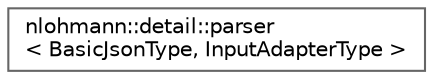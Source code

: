 digraph "Graphical Class Hierarchy"
{
 // LATEX_PDF_SIZE
  bgcolor="transparent";
  edge [fontname=Helvetica,fontsize=10,labelfontname=Helvetica,labelfontsize=10];
  node [fontname=Helvetica,fontsize=10,shape=box,height=0.2,width=0.4];
  rankdir="LR";
  Node0 [id="Node000000",label="nlohmann::detail::parser\l\< BasicJsonType, InputAdapterType \>",height=0.2,width=0.4,color="grey40", fillcolor="white", style="filled",URL="$classnlohmann_1_1detail_1_1parser.html",tooltip="syntax analysis"];
}
